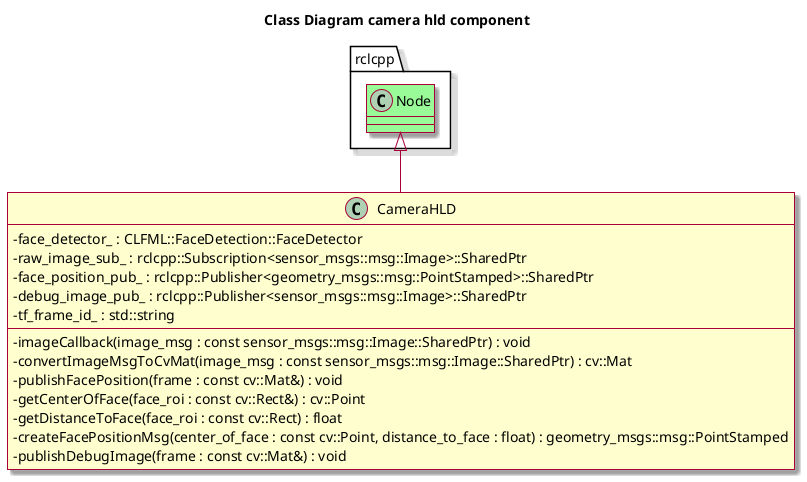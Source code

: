 @startuml ClassDiagram_Camera_hld

title Class Diagram camera hld component

skin rose
skinparam classAttributeIconSize 0

namespace rclcpp {
    class Node #back:palegreen;
}


class CameraHLD {
    - imageCallback(image_msg : const sensor_msgs::msg::Image::SharedPtr) : void
    - convertImageMsgToCvMat(image_msg : const sensor_msgs::msg::Image::SharedPtr) : cv::Mat
    - publishFacePosition(frame : const cv::Mat&) : void
    - getCenterOfFace(face_roi : const cv::Rect&) : cv::Point
    - getDistanceToFace(face_roi : const cv::Rect) : float
    - createFacePositionMsg(center_of_face : const cv::Point, distance_to_face : float) : geometry_msgs::msg::PointStamped
    - publishDebugImage(frame : const cv::Mat&) : void
  
    - face_detector_ : CLFML::FaceDetection::FaceDetector
    - raw_image_sub_ : rclcpp::Subscription<sensor_msgs::msg::Image>::SharedPtr
    - face_position_pub_ : rclcpp::Publisher<geometry_msgs::msg::PointStamped>::SharedPtr
    - debug_image_pub_ : rclcpp::Publisher<sensor_msgs::msg::Image>::SharedPtr
    - tf_frame_id_ : std::string
}

Node <|-- CameraHLD

@enduml